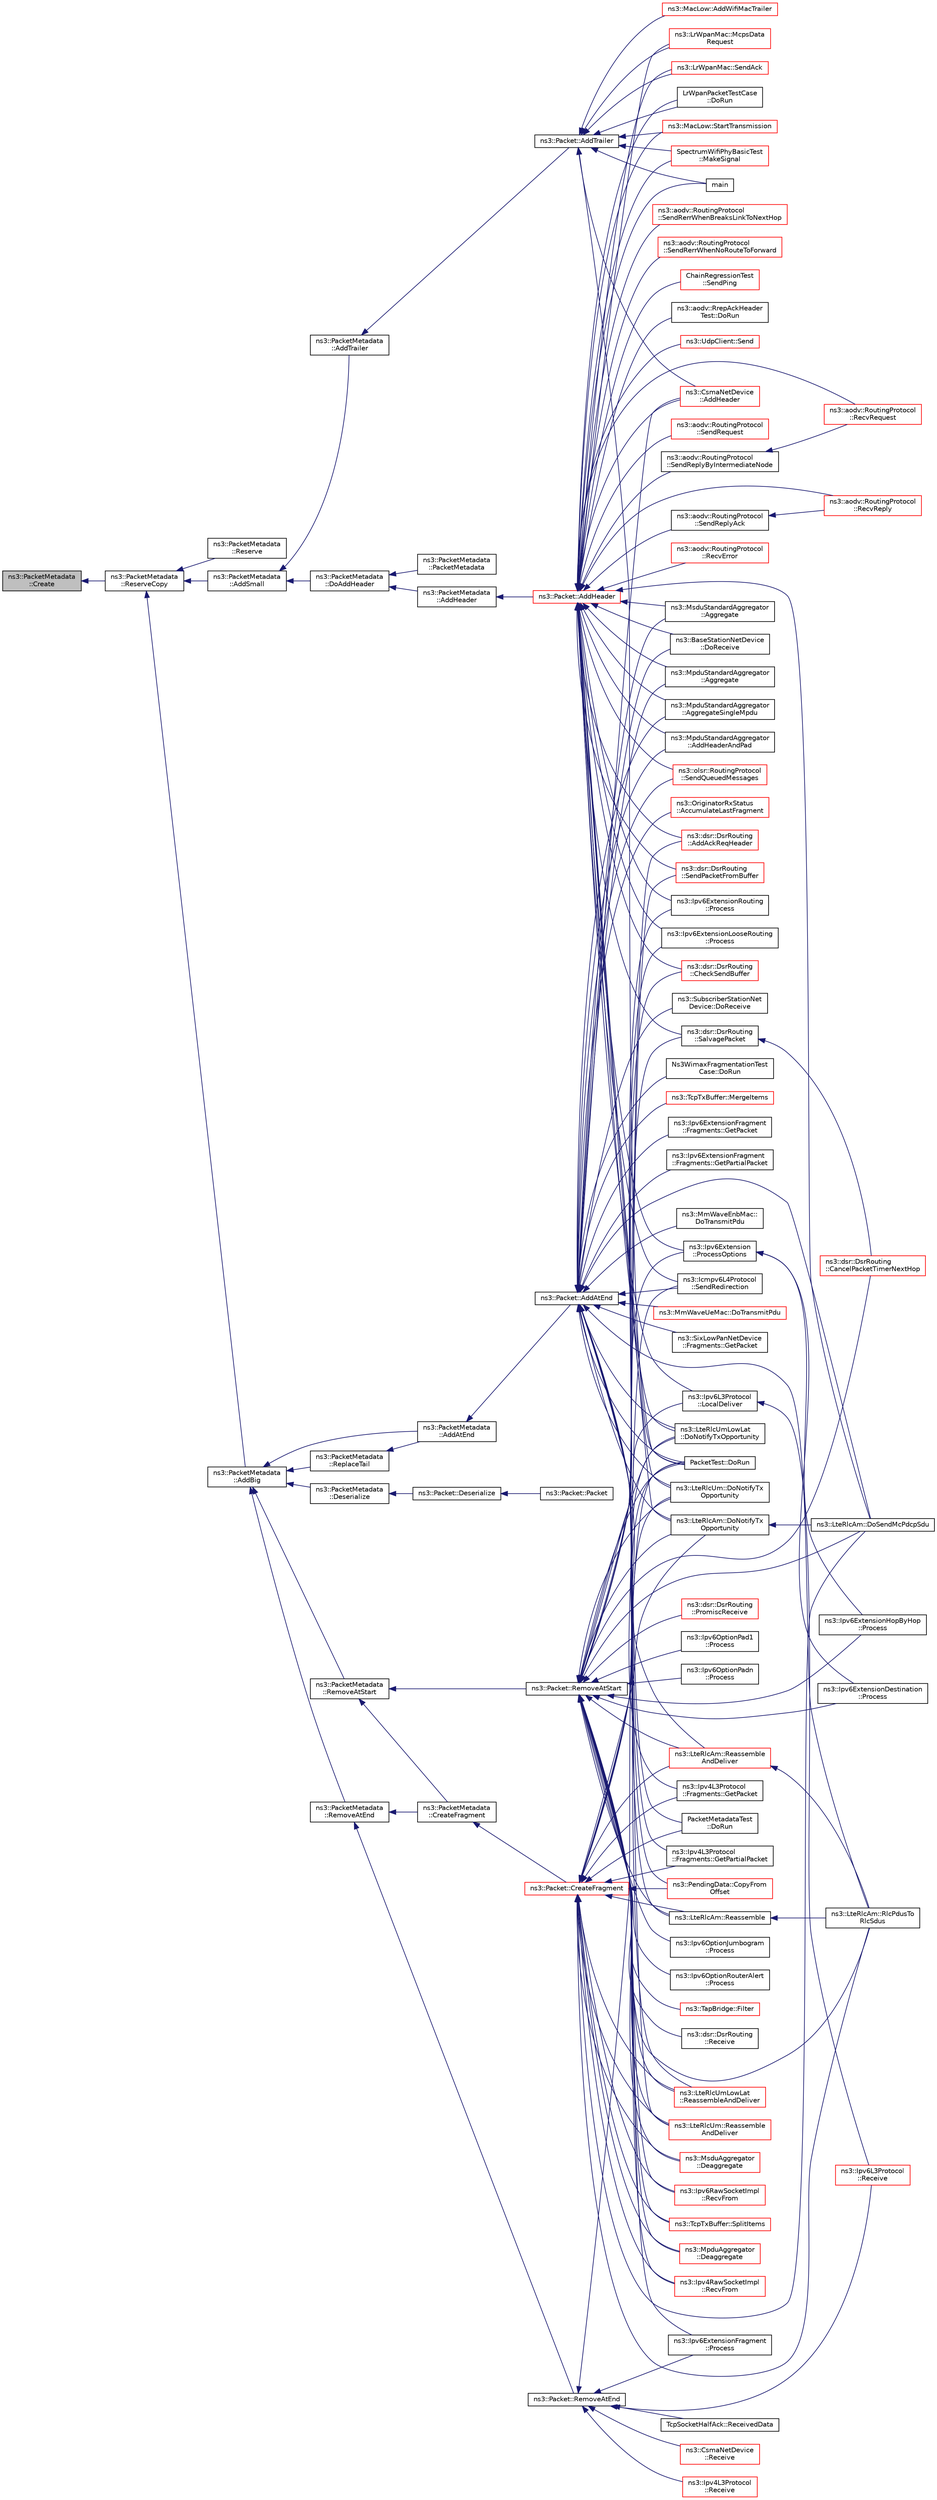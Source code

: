 digraph "ns3::PacketMetadata::Create"
{
  edge [fontname="Helvetica",fontsize="10",labelfontname="Helvetica",labelfontsize="10"];
  node [fontname="Helvetica",fontsize="10",shape=record];
  rankdir="LR";
  Node1 [label="ns3::PacketMetadata\l::Create",height=0.2,width=0.4,color="black", fillcolor="grey75", style="filled", fontcolor="black"];
  Node1 -> Node2 [dir="back",color="midnightblue",fontsize="10",style="solid"];
  Node2 [label="ns3::PacketMetadata\l::ReserveCopy",height=0.2,width=0.4,color="black", fillcolor="white", style="filled",URL="$d1/db1/classns3_1_1PacketMetadata.html#a18a4039a86f4c212742f6359849ddfd6",tooltip="Reserve space and make a metadata copy. "];
  Node2 -> Node3 [dir="back",color="midnightblue",fontsize="10",style="solid"];
  Node3 [label="ns3::PacketMetadata\l::Reserve",height=0.2,width=0.4,color="black", fillcolor="white", style="filled",URL="$d1/db1/classns3_1_1PacketMetadata.html#a6c58b1e40fee94cdae50c0bf6571bf85",tooltip="Reserve space. "];
  Node2 -> Node4 [dir="back",color="midnightblue",fontsize="10",style="solid"];
  Node4 [label="ns3::PacketMetadata\l::AddSmall",height=0.2,width=0.4,color="black", fillcolor="white", style="filled",URL="$d1/db1/classns3_1_1PacketMetadata.html#a9d74d684e6a7448a6790220c6c8e99f2",tooltip="Add a SmallItem. "];
  Node4 -> Node5 [dir="back",color="midnightblue",fontsize="10",style="solid"];
  Node5 [label="ns3::PacketMetadata\l::DoAddHeader",height=0.2,width=0.4,color="black", fillcolor="white", style="filled",URL="$d1/db1/classns3_1_1PacketMetadata.html#ae5ad09674e28733405c49b2655c51a5a",tooltip="Add an header. "];
  Node5 -> Node6 [dir="back",color="midnightblue",fontsize="10",style="solid"];
  Node6 [label="ns3::PacketMetadata\l::AddHeader",height=0.2,width=0.4,color="black", fillcolor="white", style="filled",URL="$d1/db1/classns3_1_1PacketMetadata.html#abdce736c4c5f647242f0808c0d2f9249",tooltip="Add an header. "];
  Node6 -> Node7 [dir="back",color="midnightblue",fontsize="10",style="solid"];
  Node7 [label="ns3::Packet::AddHeader",height=0.2,width=0.4,color="red", fillcolor="white", style="filled",URL="$dd/d7a/classns3_1_1Packet.html#a465108c595a0bc592095cbcab1832ed8",tooltip="Add header to this packet. "];
  Node7 -> Node8 [dir="back",color="midnightblue",fontsize="10",style="solid"];
  Node8 [label="ns3::aodv::RoutingProtocol\l::SendRequest",height=0.2,width=0.4,color="red", fillcolor="white", style="filled",URL="$db/dd0/classns3_1_1aodv_1_1RoutingProtocol.html#a483f8df4d7855b2a71e506f665ca0828",tooltip="Send RREQ. "];
  Node7 -> Node9 [dir="back",color="midnightblue",fontsize="10",style="solid"];
  Node9 [label="ns3::aodv::RoutingProtocol\l::RecvRequest",height=0.2,width=0.4,color="red", fillcolor="white", style="filled",URL="$db/dd0/classns3_1_1aodv_1_1RoutingProtocol.html#adc8555f0e1e8ba05ea80a412b412d064",tooltip="Receive RREQ. "];
  Node7 -> Node10 [dir="back",color="midnightblue",fontsize="10",style="solid"];
  Node10 [label="ns3::aodv::RoutingProtocol\l::SendReplyByIntermediateNode",height=0.2,width=0.4,color="black", fillcolor="white", style="filled",URL="$db/dd0/classns3_1_1aodv_1_1RoutingProtocol.html#a862f551b61c45fb8de62bfbfa4c0a2ab"];
  Node10 -> Node9 [dir="back",color="midnightblue",fontsize="10",style="solid"];
  Node7 -> Node11 [dir="back",color="midnightblue",fontsize="10",style="solid"];
  Node11 [label="ns3::aodv::RoutingProtocol\l::SendReplyAck",height=0.2,width=0.4,color="black", fillcolor="white", style="filled",URL="$db/dd0/classns3_1_1aodv_1_1RoutingProtocol.html#aec193d679517de0a34d2e9d592b7bc77",tooltip="Send RREP_ACK. "];
  Node11 -> Node12 [dir="back",color="midnightblue",fontsize="10",style="solid"];
  Node12 [label="ns3::aodv::RoutingProtocol\l::RecvReply",height=0.2,width=0.4,color="red", fillcolor="white", style="filled",URL="$db/dd0/classns3_1_1aodv_1_1RoutingProtocol.html#a15459eff0cb816e8d03a73c78d9cdc9d",tooltip="Receive RREP. "];
  Node7 -> Node12 [dir="back",color="midnightblue",fontsize="10",style="solid"];
  Node7 -> Node13 [dir="back",color="midnightblue",fontsize="10",style="solid"];
  Node13 [label="ns3::aodv::RoutingProtocol\l::RecvError",height=0.2,width=0.4,color="red", fillcolor="white", style="filled",URL="$db/dd0/classns3_1_1aodv_1_1RoutingProtocol.html#ae93fba9dbcde4f1eb0f2d7a189e9ae54",tooltip="Receive RERR from node with address src. "];
  Node7 -> Node14 [dir="back",color="midnightblue",fontsize="10",style="solid"];
  Node14 [label="ns3::aodv::RoutingProtocol\l::SendRerrWhenBreaksLinkToNextHop",height=0.2,width=0.4,color="red", fillcolor="white", style="filled",URL="$db/dd0/classns3_1_1aodv_1_1RoutingProtocol.html#ae2ab3a83b71210d82c458e5e680c1351",tooltip="Initiate RERR. "];
  Node7 -> Node15 [dir="back",color="midnightblue",fontsize="10",style="solid"];
  Node15 [label="ns3::aodv::RoutingProtocol\l::SendRerrWhenNoRouteToForward",height=0.2,width=0.4,color="red", fillcolor="white", style="filled",URL="$db/dd0/classns3_1_1aodv_1_1RoutingProtocol.html#aa8b4c8c3811348aa19e76218523796af"];
  Node7 -> Node16 [dir="back",color="midnightblue",fontsize="10",style="solid"];
  Node16 [label="ChainRegressionTest\l::SendPing",height=0.2,width=0.4,color="red", fillcolor="white", style="filled",URL="$da/d19/classChainRegressionTest.html#a7282b25c193b2b0f237263616b10f251",tooltip="Send one ping. "];
  Node7 -> Node17 [dir="back",color="midnightblue",fontsize="10",style="solid"];
  Node17 [label="ns3::aodv::RrepAckHeader\lTest::DoRun",height=0.2,width=0.4,color="black", fillcolor="white", style="filled",URL="$d7/d2d/structns3_1_1aodv_1_1RrepAckHeaderTest.html#a7db635f942f193c505385afbb77cf6d8",tooltip="Implementation to actually run this TestCase. "];
  Node7 -> Node18 [dir="back",color="midnightblue",fontsize="10",style="solid"];
  Node18 [label="ns3::UdpClient::Send",height=0.2,width=0.4,color="red", fillcolor="white", style="filled",URL="$de/da9/classns3_1_1UdpClient.html#a1f30c47c9851f26913dbff4560979868",tooltip="Send a packet. "];
  Node7 -> Node19 [dir="back",color="midnightblue",fontsize="10",style="solid"];
  Node19 [label="ns3::CsmaNetDevice\l::AddHeader",height=0.2,width=0.4,color="red", fillcolor="white", style="filled",URL="$d4/df2/classns3_1_1CsmaNetDevice.html#a736bf6ce5851ace677f8fc693a92855c"];
  Node7 -> Node20 [dir="back",color="midnightblue",fontsize="10",style="solid"];
  Node20 [label="ns3::dsr::DsrRouting\l::CheckSendBuffer",height=0.2,width=0.4,color="red", fillcolor="white", style="filled",URL="$df/d32/classns3_1_1dsr_1_1DsrRouting.html#a03ace9023e9fe58434dc004123c7d9e0",tooltip="Check the send buffer of packets with route when send buffer timer expire. "];
  Node7 -> Node21 [dir="back",color="midnightblue",fontsize="10",style="solid"];
  Node21 [label="ns3::dsr::DsrRouting\l::AddAckReqHeader",height=0.2,width=0.4,color="red", fillcolor="white", style="filled",URL="$df/d32/classns3_1_1dsr_1_1DsrRouting.html#a8ce910f1c56dc238ff98117c784c4541",tooltip="This function is called to add ack request header for network acknowledgement. "];
  Node7 -> Node22 [dir="back",color="midnightblue",fontsize="10",style="solid"];
  Node22 [label="ns3::dsr::DsrRouting\l::SendPacketFromBuffer",height=0.2,width=0.4,color="red", fillcolor="white", style="filled",URL="$df/d32/classns3_1_1dsr_1_1DsrRouting.html#a1a862a16f3a5527f9425763864ac3e80",tooltip="This function is responsible for sending out data packets when have route, if no route found..."];
  Node7 -> Node23 [dir="back",color="midnightblue",fontsize="10",style="solid"];
  Node23 [label="ns3::dsr::DsrRouting\l::SalvagePacket",height=0.2,width=0.4,color="black", fillcolor="white", style="filled",URL="$df/d32/classns3_1_1dsr_1_1DsrRouting.html#a83dd51056e4e48ad538ff41fda129272",tooltip="Salvage the packet which has been transmitted for 3 times. "];
  Node23 -> Node24 [dir="back",color="midnightblue",fontsize="10",style="solid"];
  Node24 [label="ns3::dsr::DsrRouting\l::CancelPacketTimerNextHop",height=0.2,width=0.4,color="red", fillcolor="white", style="filled",URL="$df/d32/classns3_1_1dsr_1_1DsrRouting.html#a215e6fcab10ee0d744a657f0af2695c6",tooltip="Cancel the packet retransmission timer for a all maintenance entries with nextHop address..."];
  Node7 -> Node25 [dir="back",color="midnightblue",fontsize="10",style="solid"];
  Node25 [label="ns3::Icmpv6L4Protocol\l::SendRedirection",height=0.2,width=0.4,color="black", fillcolor="white", style="filled",URL="$d7/d1d/classns3_1_1Icmpv6L4Protocol.html#a775f19603b15e25f287f54096a3f26cb",tooltip="Send an ICMPv6 Redirection. "];
  Node7 -> Node26 [dir="back",color="midnightblue",fontsize="10",style="solid"];
  Node26 [label="ns3::Ipv6Extension\l::ProcessOptions",height=0.2,width=0.4,color="black", fillcolor="white", style="filled",URL="$d1/de7/classns3_1_1Ipv6Extension.html#adb5bf5cc46ab4c1936c0641ad4fd7a07",tooltip="Process options Called by implementing classes to process the options. "];
  Node26 -> Node27 [dir="back",color="midnightblue",fontsize="10",style="solid"];
  Node27 [label="ns3::Ipv6ExtensionHopByHop\l::Process",height=0.2,width=0.4,color="black", fillcolor="white", style="filled",URL="$d2/db6/classns3_1_1Ipv6ExtensionHopByHop.html#a234507e921675c3e30d8e5ddf7108c77",tooltip="Process method Called from Ipv6L3Protocol::Receive. "];
  Node26 -> Node28 [dir="back",color="midnightblue",fontsize="10",style="solid"];
  Node28 [label="ns3::Ipv6ExtensionDestination\l::Process",height=0.2,width=0.4,color="black", fillcolor="white", style="filled",URL="$de/d0d/classns3_1_1Ipv6ExtensionDestination.html#a27dac28c59322d3f5b2c9830f669db61",tooltip="Process method Called from Ipv6L3Protocol::Receive. "];
  Node7 -> Node29 [dir="back",color="midnightblue",fontsize="10",style="solid"];
  Node29 [label="ns3::Ipv6ExtensionRouting\l::Process",height=0.2,width=0.4,color="black", fillcolor="white", style="filled",URL="$d9/dca/classns3_1_1Ipv6ExtensionRouting.html#afa441177f8a75d9683e826e5417b1a98",tooltip="Process method Called from Ipv6L3Protocol::Receive. "];
  Node7 -> Node30 [dir="back",color="midnightblue",fontsize="10",style="solid"];
  Node30 [label="ns3::Ipv6ExtensionLooseRouting\l::Process",height=0.2,width=0.4,color="black", fillcolor="white", style="filled",URL="$df/d36/classns3_1_1Ipv6ExtensionLooseRouting.html#ab73c109952d780d1eb52c2f7c144e546",tooltip="Process method Called from Ipv6L3Protocol::Receive. "];
  Node7 -> Node31 [dir="back",color="midnightblue",fontsize="10",style="solid"];
  Node31 [label="ns3::Ipv6L3Protocol\l::LocalDeliver",height=0.2,width=0.4,color="black", fillcolor="white", style="filled",URL="$d7/d74/classns3_1_1Ipv6L3Protocol.html#a8e2c7a80851d870812295c19dc908a38",tooltip="Deliver a packet. "];
  Node31 -> Node32 [dir="back",color="midnightblue",fontsize="10",style="solid"];
  Node32 [label="ns3::Ipv6L3Protocol\l::Receive",height=0.2,width=0.4,color="red", fillcolor="white", style="filled",URL="$d7/d74/classns3_1_1Ipv6L3Protocol.html#a8a95d576e8aee9a571db93bf686d850a",tooltip="Receive method when a packet arrive in the stack. This method removes IPv6 header and forward up to L..."];
  Node7 -> Node33 [dir="back",color="midnightblue",fontsize="10",style="solid"];
  Node33 [label="main",height=0.2,width=0.4,color="black", fillcolor="white", style="filled",URL="$d4/d3b/lr-wpan-packet-print_8cc.html#a0ddf1224851353fc92bfbff6f499fa97"];
  Node7 -> Node34 [dir="back",color="midnightblue",fontsize="10",style="solid"];
  Node34 [label="ns3::LrWpanMac::McpsData\lRequest",height=0.2,width=0.4,color="red", fillcolor="white", style="filled",URL="$db/d57/classns3_1_1LrWpanMac.html#acb3f2c60655d459aeb85b20536d1f7ce"];
  Node7 -> Node35 [dir="back",color="midnightblue",fontsize="10",style="solid"];
  Node35 [label="ns3::LrWpanMac::SendAck",height=0.2,width=0.4,color="red", fillcolor="white", style="filled",URL="$db/d57/classns3_1_1LrWpanMac.html#afdf2ca2fc6e15fbb1767720607a101f8"];
  Node7 -> Node36 [dir="back",color="midnightblue",fontsize="10",style="solid"];
  Node36 [label="LrWpanPacketTestCase\l::DoRun",height=0.2,width=0.4,color="black", fillcolor="white", style="filled",URL="$dc/d38/classLrWpanPacketTestCase.html#ae85f64d48a71983a4a43f49e5571546a",tooltip="Implementation to actually run this TestCase. "];
  Node7 -> Node37 [dir="back",color="midnightblue",fontsize="10",style="solid"];
  Node37 [label="ns3::LteRlcAm::DoNotifyTx\lOpportunity",height=0.2,width=0.4,color="black", fillcolor="white", style="filled",URL="$d0/d4c/classns3_1_1LteRlcAm.html#a3ab44d9541efaa52821f93075eb769f1"];
  Node37 -> Node38 [dir="back",color="midnightblue",fontsize="10",style="solid"];
  Node38 [label="ns3::LteRlcAm::DoSendMcPdcpSdu",height=0.2,width=0.4,color="black", fillcolor="white", style="filled",URL="$d0/d4c/classns3_1_1LteRlcAm.html#a82f906888a397ccda58483840418c7e8"];
  Node7 -> Node38 [dir="back",color="midnightblue",fontsize="10",style="solid"];
  Node7 -> Node39 [dir="back",color="midnightblue",fontsize="10",style="solid"];
  Node39 [label="ns3::LteRlcUmLowLat\l::DoNotifyTxOpportunity",height=0.2,width=0.4,color="black", fillcolor="white", style="filled",URL="$dd/df9/classns3_1_1LteRlcUmLowLat.html#a7a317025c0a1ff42852387b6665fee30"];
  Node7 -> Node40 [dir="back",color="midnightblue",fontsize="10",style="solid"];
  Node40 [label="ns3::LteRlcUm::DoNotifyTx\lOpportunity",height=0.2,width=0.4,color="black", fillcolor="white", style="filled",URL="$db/d49/classns3_1_1LteRlcUm.html#a54a1abae2b97a8a060bc42b6abbf3af4"];
  Node7 -> Node41 [dir="back",color="midnightblue",fontsize="10",style="solid"];
  Node41 [label="PacketTest::DoRun",height=0.2,width=0.4,color="black", fillcolor="white", style="filled",URL="$db/d9f/classPacketTest.html#a2f4d69aa1b21616ea14efd54fee55da2",tooltip="Implementation to actually run this TestCase. "];
  Node7 -> Node42 [dir="back",color="midnightblue",fontsize="10",style="solid"];
  Node42 [label="ns3::olsr::RoutingProtocol\l::SendQueuedMessages",height=0.2,width=0.4,color="red", fillcolor="white", style="filled",URL="$d6/dbb/classns3_1_1olsr_1_1RoutingProtocol.html#a0ee7494c6ac857210f7f12d40d39e349",tooltip="Creates as many OLSR packets as needed in order to send all buffered OLSR messages. "];
  Node7 -> Node43 [dir="back",color="midnightblue",fontsize="10",style="solid"];
  Node43 [label="ns3::MacLow::StartTransmission",height=0.2,width=0.4,color="red", fillcolor="white", style="filled",URL="$d3/da6/classns3_1_1MacLow.html#a3d13643c758e213041f8389c1041074b"];
  Node7 -> Node44 [dir="back",color="midnightblue",fontsize="10",style="solid"];
  Node44 [label="ns3::MpduStandardAggregator\l::Aggregate",height=0.2,width=0.4,color="black", fillcolor="white", style="filled",URL="$d4/d25/classns3_1_1MpduStandardAggregator.html#ae8df5366479ace23f603e772a32721dc"];
  Node7 -> Node45 [dir="back",color="midnightblue",fontsize="10",style="solid"];
  Node45 [label="ns3::MpduStandardAggregator\l::AggregateSingleMpdu",height=0.2,width=0.4,color="black", fillcolor="white", style="filled",URL="$d4/d25/classns3_1_1MpduStandardAggregator.html#a8ae46f2c643b8b39b31c28875db10372"];
  Node7 -> Node46 [dir="back",color="midnightblue",fontsize="10",style="solid"];
  Node46 [label="ns3::MpduStandardAggregator\l::AddHeaderAndPad",height=0.2,width=0.4,color="black", fillcolor="white", style="filled",URL="$d4/d25/classns3_1_1MpduStandardAggregator.html#a20f9b233d444b85d4ed22b622dbc3bcd"];
  Node7 -> Node47 [dir="back",color="midnightblue",fontsize="10",style="solid"];
  Node47 [label="ns3::MsduStandardAggregator\l::Aggregate",height=0.2,width=0.4,color="black", fillcolor="white", style="filled",URL="$d3/dc1/classns3_1_1MsduStandardAggregator.html#aab2f9fee332931c68aa8d13869a62275"];
  Node7 -> Node48 [dir="back",color="midnightblue",fontsize="10",style="solid"];
  Node48 [label="SpectrumWifiPhyBasicTest\l::MakeSignal",height=0.2,width=0.4,color="red", fillcolor="white", style="filled",URL="$df/d29/classSpectrumWifiPhyBasicTest.html#a131420d781cf323bd84a848053a2fa6e"];
  Node7 -> Node49 [dir="back",color="midnightblue",fontsize="10",style="solid"];
  Node49 [label="ns3::BaseStationNetDevice\l::DoReceive",height=0.2,width=0.4,color="black", fillcolor="white", style="filled",URL="$dd/d73/classns3_1_1BaseStationNetDevice.html#a0a6bf3deb17ab1adde07a1ed62875067",tooltip="Receive packet. "];
  Node5 -> Node50 [dir="back",color="midnightblue",fontsize="10",style="solid"];
  Node50 [label="ns3::PacketMetadata\l::PacketMetadata",height=0.2,width=0.4,color="black", fillcolor="white", style="filled",URL="$d1/db1/classns3_1_1PacketMetadata.html#a3c1a7bc063be52d90c9bdf7dbbcfeff7",tooltip="Constructor. "];
  Node4 -> Node51 [dir="back",color="midnightblue",fontsize="10",style="solid"];
  Node51 [label="ns3::PacketMetadata\l::AddTrailer",height=0.2,width=0.4,color="black", fillcolor="white", style="filled",URL="$d1/db1/classns3_1_1PacketMetadata.html#afd698b5f0ce0e9f498fff8a6915837c5"];
  Node51 -> Node52 [dir="back",color="midnightblue",fontsize="10",style="solid"];
  Node52 [label="ns3::Packet::AddTrailer",height=0.2,width=0.4,color="black", fillcolor="white", style="filled",URL="$dd/d7a/classns3_1_1Packet.html#ae26b490c30ae5bc98be5181ec6e06db8",tooltip="Add trailer to this packet. "];
  Node52 -> Node19 [dir="back",color="midnightblue",fontsize="10",style="solid"];
  Node52 -> Node33 [dir="back",color="midnightblue",fontsize="10",style="solid"];
  Node52 -> Node34 [dir="back",color="midnightblue",fontsize="10",style="solid"];
  Node52 -> Node35 [dir="back",color="midnightblue",fontsize="10",style="solid"];
  Node52 -> Node36 [dir="back",color="midnightblue",fontsize="10",style="solid"];
  Node52 -> Node41 [dir="back",color="midnightblue",fontsize="10",style="solid"];
  Node52 -> Node43 [dir="back",color="midnightblue",fontsize="10",style="solid"];
  Node52 -> Node53 [dir="back",color="midnightblue",fontsize="10",style="solid"];
  Node53 [label="ns3::MacLow::AddWifiMacTrailer",height=0.2,width=0.4,color="red", fillcolor="white", style="filled",URL="$d3/da6/classns3_1_1MacLow.html#acaafc67755f16f347e9161310d71e3ef"];
  Node52 -> Node48 [dir="back",color="midnightblue",fontsize="10",style="solid"];
  Node2 -> Node54 [dir="back",color="midnightblue",fontsize="10",style="solid"];
  Node54 [label="ns3::PacketMetadata\l::AddBig",height=0.2,width=0.4,color="black", fillcolor="white", style="filled",URL="$d1/db1/classns3_1_1PacketMetadata.html#ae89a0bf5e3dcd624bd37bc8ca67544da",tooltip="Add a \"Big\" Item (a SmallItem plus an ExtraItem) "];
  Node54 -> Node55 [dir="back",color="midnightblue",fontsize="10",style="solid"];
  Node55 [label="ns3::PacketMetadata\l::ReplaceTail",height=0.2,width=0.4,color="black", fillcolor="white", style="filled",URL="$d1/db1/classns3_1_1PacketMetadata.html#a0ad8fd1e4af8eaafca676b4cc3d9749b",tooltip="Replace the tail. "];
  Node55 -> Node56 [dir="back",color="midnightblue",fontsize="10",style="solid"];
  Node56 [label="ns3::PacketMetadata\l::AddAtEnd",height=0.2,width=0.4,color="black", fillcolor="white", style="filled",URL="$d1/db1/classns3_1_1PacketMetadata.html#af7ceb1a4a7ded625c85dbd477b5fc8b6",tooltip="Add a metadata at the metadata start. "];
  Node56 -> Node57 [dir="back",color="midnightblue",fontsize="10",style="solid"];
  Node57 [label="ns3::Packet::AddAtEnd",height=0.2,width=0.4,color="black", fillcolor="white", style="filled",URL="$dd/d7a/classns3_1_1Packet.html#a14ec3d4250b425468764de58f5837b6b",tooltip="Concatenate the input packet at the end of the current packet. "];
  Node57 -> Node19 [dir="back",color="midnightblue",fontsize="10",style="solid"];
  Node57 -> Node25 [dir="back",color="midnightblue",fontsize="10",style="solid"];
  Node57 -> Node58 [dir="back",color="midnightblue",fontsize="10",style="solid"];
  Node58 [label="ns3::Ipv4L3Protocol\l::Fragments::GetPacket",height=0.2,width=0.4,color="black", fillcolor="white", style="filled",URL="$de/db3/classns3_1_1Ipv4L3Protocol_1_1Fragments.html#ab4a808c6dc768ccee3b49c829085f92a",tooltip="Get the entire packet. "];
  Node57 -> Node59 [dir="back",color="midnightblue",fontsize="10",style="solid"];
  Node59 [label="ns3::Ipv4L3Protocol\l::Fragments::GetPartialPacket",height=0.2,width=0.4,color="black", fillcolor="white", style="filled",URL="$de/db3/classns3_1_1Ipv4L3Protocol_1_1Fragments.html#a7fd8b69e913c1326a37a13a4ea8deebc",tooltip="Get the complete part of the packet. "];
  Node57 -> Node60 [dir="back",color="midnightblue",fontsize="10",style="solid"];
  Node60 [label="ns3::Ipv6ExtensionFragment\l::Fragments::GetPacket",height=0.2,width=0.4,color="black", fillcolor="white", style="filled",URL="$d6/d8c/classns3_1_1Ipv6ExtensionFragment_1_1Fragments.html#a2c3a522898b3635c59ed50e91826ae91",tooltip="Get the entire packet. "];
  Node57 -> Node61 [dir="back",color="midnightblue",fontsize="10",style="solid"];
  Node61 [label="ns3::Ipv6ExtensionFragment\l::Fragments::GetPartialPacket",height=0.2,width=0.4,color="black", fillcolor="white", style="filled",URL="$d6/d8c/classns3_1_1Ipv6ExtensionFragment_1_1Fragments.html#aa3e7ed0d1458526ff565403b1b8e4285",tooltip="Get the packet parts so far received. "];
  Node57 -> Node62 [dir="back",color="midnightblue",fontsize="10",style="solid"];
  Node62 [label="ns3::PendingData::CopyFrom\lOffset",height=0.2,width=0.4,color="red", fillcolor="white", style="filled",URL="$dd/d9e/classns3_1_1PendingData.html#ab04639a5fcb15f47daa91c071f5cdfd2",tooltip="Copy data starting from a give offset. "];
  Node57 -> Node63 [dir="back",color="midnightblue",fontsize="10",style="solid"];
  Node63 [label="ns3::TcpTxBuffer::MergeItems",height=0.2,width=0.4,color="red", fillcolor="white", style="filled",URL="$d9/d1d/classns3_1_1TcpTxBuffer.html#aee57c32104926f7d4bfdeb12f05a6db1",tooltip="Merge two TcpTxItem. "];
  Node57 -> Node37 [dir="back",color="midnightblue",fontsize="10",style="solid"];
  Node57 -> Node64 [dir="back",color="midnightblue",fontsize="10",style="solid"];
  Node64 [label="ns3::LteRlcAm::Reassemble\lAndDeliver",height=0.2,width=0.4,color="red", fillcolor="white", style="filled",URL="$d0/d4c/classns3_1_1LteRlcAm.html#ada1201339d0a54e50adc27b09d3c5c1e"];
  Node64 -> Node65 [dir="back",color="midnightblue",fontsize="10",style="solid"];
  Node65 [label="ns3::LteRlcAm::RlcPdusTo\lRlcSdus",height=0.2,width=0.4,color="black", fillcolor="white", style="filled",URL="$d0/d4c/classns3_1_1LteRlcAm.html#a5ea384363b8fa99b66f9eaad80edc2cc"];
  Node57 -> Node38 [dir="back",color="midnightblue",fontsize="10",style="solid"];
  Node57 -> Node66 [dir="back",color="midnightblue",fontsize="10",style="solid"];
  Node66 [label="ns3::LteRlcAm::Reassemble",height=0.2,width=0.4,color="black", fillcolor="white", style="filled",URL="$d0/d4c/classns3_1_1LteRlcAm.html#a5ea384eb8654434de22432e79ee60364"];
  Node66 -> Node65 [dir="back",color="midnightblue",fontsize="10",style="solid"];
  Node57 -> Node65 [dir="back",color="midnightblue",fontsize="10",style="solid"];
  Node57 -> Node39 [dir="back",color="midnightblue",fontsize="10",style="solid"];
  Node57 -> Node67 [dir="back",color="midnightblue",fontsize="10",style="solid"];
  Node67 [label="ns3::LteRlcUmLowLat\l::ReassembleAndDeliver",height=0.2,width=0.4,color="red", fillcolor="white", style="filled",URL="$dd/df9/classns3_1_1LteRlcUmLowLat.html#a73c311a5f9cb06e61282da24f875bb29"];
  Node57 -> Node40 [dir="back",color="midnightblue",fontsize="10",style="solid"];
  Node57 -> Node68 [dir="back",color="midnightblue",fontsize="10",style="solid"];
  Node68 [label="ns3::LteRlcUm::Reassemble\lAndDeliver",height=0.2,width=0.4,color="red", fillcolor="white", style="filled",URL="$db/d49/classns3_1_1LteRlcUm.html#a103ba1e3d14eb2604a44d1bef7fe7cb7"];
  Node57 -> Node69 [dir="back",color="midnightblue",fontsize="10",style="solid"];
  Node69 [label="ns3::MmWaveEnbMac::\lDoTransmitPdu",height=0.2,width=0.4,color="black", fillcolor="white", style="filled",URL="$d5/dcd/classns3_1_1MmWaveEnbMac.html#a71a93e997a6016541b33e26998562226"];
  Node57 -> Node70 [dir="back",color="midnightblue",fontsize="10",style="solid"];
  Node70 [label="ns3::MmWaveUeMac::DoTransmitPdu",height=0.2,width=0.4,color="red", fillcolor="white", style="filled",URL="$d7/d84/classns3_1_1MmWaveUeMac.html#a5f228598aabf0c6cd61b6fad018512fe"];
  Node57 -> Node71 [dir="back",color="midnightblue",fontsize="10",style="solid"];
  Node71 [label="PacketMetadataTest\l::DoRun",height=0.2,width=0.4,color="black", fillcolor="white", style="filled",URL="$da/d30/classPacketMetadataTest.html#a5157cf5ecf0e631ad2a70c61375ebfc3",tooltip="Implementation to actually run this TestCase. "];
  Node57 -> Node41 [dir="back",color="midnightblue",fontsize="10",style="solid"];
  Node57 -> Node42 [dir="back",color="midnightblue",fontsize="10",style="solid"];
  Node57 -> Node72 [dir="back",color="midnightblue",fontsize="10",style="solid"];
  Node72 [label="ns3::SixLowPanNetDevice\l::Fragments::GetPacket",height=0.2,width=0.4,color="black", fillcolor="white", style="filled",URL="$d1/d49/classns3_1_1SixLowPanNetDevice_1_1Fragments.html#a9df693069547cc25cde64f97f5ad2a62",tooltip="Get the entire packet. "];
  Node57 -> Node73 [dir="back",color="midnightblue",fontsize="10",style="solid"];
  Node73 [label="ns3::OriginatorRxStatus\l::AccumulateLastFragment",height=0.2,width=0.4,color="red", fillcolor="white", style="filled",URL="$d6/d7e/classns3_1_1OriginatorRxStatus.html#a59c38c4a21335b5e82da00fdb0561af0"];
  Node57 -> Node44 [dir="back",color="midnightblue",fontsize="10",style="solid"];
  Node57 -> Node45 [dir="back",color="midnightblue",fontsize="10",style="solid"];
  Node57 -> Node46 [dir="back",color="midnightblue",fontsize="10",style="solid"];
  Node57 -> Node47 [dir="back",color="midnightblue",fontsize="10",style="solid"];
  Node57 -> Node49 [dir="back",color="midnightblue",fontsize="10",style="solid"];
  Node57 -> Node74 [dir="back",color="midnightblue",fontsize="10",style="solid"];
  Node74 [label="ns3::SubscriberStationNet\lDevice::DoReceive",height=0.2,width=0.4,color="black", fillcolor="white", style="filled",URL="$d4/de5/classns3_1_1SubscriberStationNetDevice.html#a2cdd421837891adea005eb7cde668a1f"];
  Node57 -> Node75 [dir="back",color="midnightblue",fontsize="10",style="solid"];
  Node75 [label="Ns3WimaxFragmentationTest\lCase::DoRun",height=0.2,width=0.4,color="black", fillcolor="white", style="filled",URL="$d9/d2f/classNs3WimaxFragmentationTestCase.html#ac4725340138d07d67dbb72aaa5ccd84b",tooltip="Implementation to actually run this TestCase. "];
  Node54 -> Node56 [dir="back",color="midnightblue",fontsize="10",style="solid"];
  Node54 -> Node76 [dir="back",color="midnightblue",fontsize="10",style="solid"];
  Node76 [label="ns3::PacketMetadata\l::RemoveAtStart",height=0.2,width=0.4,color="black", fillcolor="white", style="filled",URL="$d1/db1/classns3_1_1PacketMetadata.html#a9a0300e7ae709f269d59b6733e590d56",tooltip="Remove a chunk of metadata at the metadata start. "];
  Node76 -> Node77 [dir="back",color="midnightblue",fontsize="10",style="solid"];
  Node77 [label="ns3::PacketMetadata\l::CreateFragment",height=0.2,width=0.4,color="black", fillcolor="white", style="filled",URL="$d1/db1/classns3_1_1PacketMetadata.html#a0c4fe43ab63b49432451c37263826d67",tooltip="Creates a fragment. "];
  Node77 -> Node78 [dir="back",color="midnightblue",fontsize="10",style="solid"];
  Node78 [label="ns3::Packet::CreateFragment",height=0.2,width=0.4,color="red", fillcolor="white", style="filled",URL="$dd/d7a/classns3_1_1Packet.html#a16f6113606b355b2b346e2245fa2a3d0",tooltip="Create a new packet which contains a fragment of the original packet. "];
  Node78 -> Node25 [dir="back",color="midnightblue",fontsize="10",style="solid"];
  Node78 -> Node58 [dir="back",color="midnightblue",fontsize="10",style="solid"];
  Node78 -> Node59 [dir="back",color="midnightblue",fontsize="10",style="solid"];
  Node78 -> Node79 [dir="back",color="midnightblue",fontsize="10",style="solid"];
  Node79 [label="ns3::Ipv4RawSocketImpl\l::RecvFrom",height=0.2,width=0.4,color="red", fillcolor="white", style="filled",URL="$de/d84/classns3_1_1Ipv4RawSocketImpl.html#a4a004b1ebdcb92d83ee083cdd5543a56",tooltip="Read a single packet from the socket and retrieve the sender address. "];
  Node78 -> Node80 [dir="back",color="midnightblue",fontsize="10",style="solid"];
  Node80 [label="ns3::Ipv6RawSocketImpl\l::RecvFrom",height=0.2,width=0.4,color="red", fillcolor="white", style="filled",URL="$d8/d7f/classns3_1_1Ipv6RawSocketImpl.html#a582900364192f1181e1c904b1a5af6a8",tooltip="Read a single packet from the socket and retrieve the sender address. "];
  Node78 -> Node62 [dir="back",color="midnightblue",fontsize="10",style="solid"];
  Node78 -> Node81 [dir="back",color="midnightblue",fontsize="10",style="solid"];
  Node81 [label="ns3::TcpTxBuffer::SplitItems",height=0.2,width=0.4,color="red", fillcolor="white", style="filled",URL="$d9/d1d/classns3_1_1TcpTxBuffer.html#a34d85565e5a51b10a33444ed47415f2f",tooltip="Split one TcpTxItem. "];
  Node78 -> Node37 [dir="back",color="midnightblue",fontsize="10",style="solid"];
  Node78 -> Node64 [dir="back",color="midnightblue",fontsize="10",style="solid"];
  Node78 -> Node38 [dir="back",color="midnightblue",fontsize="10",style="solid"];
  Node78 -> Node66 [dir="back",color="midnightblue",fontsize="10",style="solid"];
  Node78 -> Node65 [dir="back",color="midnightblue",fontsize="10",style="solid"];
  Node78 -> Node39 [dir="back",color="midnightblue",fontsize="10",style="solid"];
  Node78 -> Node67 [dir="back",color="midnightblue",fontsize="10",style="solid"];
  Node78 -> Node40 [dir="back",color="midnightblue",fontsize="10",style="solid"];
  Node78 -> Node68 [dir="back",color="midnightblue",fontsize="10",style="solid"];
  Node78 -> Node71 [dir="back",color="midnightblue",fontsize="10",style="solid"];
  Node78 -> Node41 [dir="back",color="midnightblue",fontsize="10",style="solid"];
  Node78 -> Node82 [dir="back",color="midnightblue",fontsize="10",style="solid"];
  Node82 [label="ns3::MpduAggregator\l::Deaggregate",height=0.2,width=0.4,color="red", fillcolor="white", style="filled",URL="$d0/dd9/classns3_1_1MpduAggregator.html#a4c5daf1c185ea5e4b82ea028327ba202"];
  Node78 -> Node83 [dir="back",color="midnightblue",fontsize="10",style="solid"];
  Node83 [label="ns3::MsduAggregator\l::Deaggregate",height=0.2,width=0.4,color="red", fillcolor="white", style="filled",URL="$da/dc7/classns3_1_1MsduAggregator.html#a5fbab40dc4a2b4b8ff94508ca7c988fc"];
  Node76 -> Node84 [dir="back",color="midnightblue",fontsize="10",style="solid"];
  Node84 [label="ns3::Packet::RemoveAtStart",height=0.2,width=0.4,color="black", fillcolor="white", style="filled",URL="$dd/d7a/classns3_1_1Packet.html#a78aa207e7921dd2f9f7e0d0b7a1c730a",tooltip="Remove size bytes from the start of the current packet. "];
  Node84 -> Node20 [dir="back",color="midnightblue",fontsize="10",style="solid"];
  Node84 -> Node85 [dir="back",color="midnightblue",fontsize="10",style="solid"];
  Node85 [label="ns3::dsr::DsrRouting\l::PromiscReceive",height=0.2,width=0.4,color="red", fillcolor="white", style="filled",URL="$df/d32/classns3_1_1dsr_1_1DsrRouting.html#a95d4ab6177fb07d4791a2ed82cd4a2bb",tooltip="Promiscuous receive data packets destined to some other node. "];
  Node84 -> Node21 [dir="back",color="midnightblue",fontsize="10",style="solid"];
  Node84 -> Node22 [dir="back",color="midnightblue",fontsize="10",style="solid"];
  Node84 -> Node24 [dir="back",color="midnightblue",fontsize="10",style="solid"];
  Node84 -> Node23 [dir="back",color="midnightblue",fontsize="10",style="solid"];
  Node84 -> Node86 [dir="back",color="midnightblue",fontsize="10",style="solid"];
  Node86 [label="ns3::dsr::DsrRouting\l::Receive",height=0.2,width=0.4,color="black", fillcolor="white", style="filled",URL="$df/d32/classns3_1_1dsr_1_1DsrRouting.html#a4908cdae502d8bdca8a244d4420311e6"];
  Node84 -> Node79 [dir="back",color="midnightblue",fontsize="10",style="solid"];
  Node84 -> Node26 [dir="back",color="midnightblue",fontsize="10",style="solid"];
  Node84 -> Node27 [dir="back",color="midnightblue",fontsize="10",style="solid"];
  Node84 -> Node28 [dir="back",color="midnightblue",fontsize="10",style="solid"];
  Node84 -> Node87 [dir="back",color="midnightblue",fontsize="10",style="solid"];
  Node87 [label="ns3::Ipv6ExtensionFragment\l::Process",height=0.2,width=0.4,color="black", fillcolor="white", style="filled",URL="$de/dd5/classns3_1_1Ipv6ExtensionFragment.html#a8563953a172a744473bf7f80cf1ef536",tooltip="Process method Called from Ipv6L3Protocol::Receive. "];
  Node84 -> Node29 [dir="back",color="midnightblue",fontsize="10",style="solid"];
  Node84 -> Node30 [dir="back",color="midnightblue",fontsize="10",style="solid"];
  Node84 -> Node31 [dir="back",color="midnightblue",fontsize="10",style="solid"];
  Node84 -> Node88 [dir="back",color="midnightblue",fontsize="10",style="solid"];
  Node88 [label="ns3::Ipv6OptionPad1\l::Process",height=0.2,width=0.4,color="black", fillcolor="white", style="filled",URL="$d0/ddf/classns3_1_1Ipv6OptionPad1.html#a412cbc421f3abf2c163df2b8b8edbfde",tooltip="Process method. "];
  Node84 -> Node89 [dir="back",color="midnightblue",fontsize="10",style="solid"];
  Node89 [label="ns3::Ipv6OptionPadn\l::Process",height=0.2,width=0.4,color="black", fillcolor="white", style="filled",URL="$d6/df2/classns3_1_1Ipv6OptionPadn.html#a38129b77d85811f13ed85e5ceed1e096",tooltip="Process method. "];
  Node84 -> Node90 [dir="back",color="midnightblue",fontsize="10",style="solid"];
  Node90 [label="ns3::Ipv6OptionJumbogram\l::Process",height=0.2,width=0.4,color="black", fillcolor="white", style="filled",URL="$db/d2d/classns3_1_1Ipv6OptionJumbogram.html#a84c5f9b9510c32aea09e418b2dad9721",tooltip="Process method Called from Ipv6L3Protocol::Receive. "];
  Node84 -> Node91 [dir="back",color="midnightblue",fontsize="10",style="solid"];
  Node91 [label="ns3::Ipv6OptionRouterAlert\l::Process",height=0.2,width=0.4,color="black", fillcolor="white", style="filled",URL="$d1/d00/classns3_1_1Ipv6OptionRouterAlert.html#a630eeabe5af3c83790a43f3960f6eb22",tooltip="Process method. "];
  Node84 -> Node80 [dir="back",color="midnightblue",fontsize="10",style="solid"];
  Node84 -> Node81 [dir="back",color="midnightblue",fontsize="10",style="solid"];
  Node84 -> Node37 [dir="back",color="midnightblue",fontsize="10",style="solid"];
  Node84 -> Node64 [dir="back",color="midnightblue",fontsize="10",style="solid"];
  Node84 -> Node38 [dir="back",color="midnightblue",fontsize="10",style="solid"];
  Node84 -> Node66 [dir="back",color="midnightblue",fontsize="10",style="solid"];
  Node84 -> Node65 [dir="back",color="midnightblue",fontsize="10",style="solid"];
  Node84 -> Node39 [dir="back",color="midnightblue",fontsize="10",style="solid"];
  Node84 -> Node67 [dir="back",color="midnightblue",fontsize="10",style="solid"];
  Node84 -> Node40 [dir="back",color="midnightblue",fontsize="10",style="solid"];
  Node84 -> Node68 [dir="back",color="midnightblue",fontsize="10",style="solid"];
  Node84 -> Node41 [dir="back",color="midnightblue",fontsize="10",style="solid"];
  Node84 -> Node92 [dir="back",color="midnightblue",fontsize="10",style="solid"];
  Node92 [label="ns3::TapBridge::Filter",height=0.2,width=0.4,color="red", fillcolor="white", style="filled",URL="$d3/d97/classns3_1_1TapBridge.html#aa141455ff96593217dcffd47d7bc48d0"];
  Node84 -> Node82 [dir="back",color="midnightblue",fontsize="10",style="solid"];
  Node84 -> Node83 [dir="back",color="midnightblue",fontsize="10",style="solid"];
  Node54 -> Node93 [dir="back",color="midnightblue",fontsize="10",style="solid"];
  Node93 [label="ns3::PacketMetadata\l::RemoveAtEnd",height=0.2,width=0.4,color="black", fillcolor="white", style="filled",URL="$d1/db1/classns3_1_1PacketMetadata.html#a7c76154f5302bd55a68406f0103d50c6",tooltip="Remove a chunk of metadata at the metadata end. "];
  Node93 -> Node77 [dir="back",color="midnightblue",fontsize="10",style="solid"];
  Node93 -> Node94 [dir="back",color="midnightblue",fontsize="10",style="solid"];
  Node94 [label="ns3::Packet::RemoveAtEnd",height=0.2,width=0.4,color="black", fillcolor="white", style="filled",URL="$dd/d7a/classns3_1_1Packet.html#a607de6c1abda2a960e99a3b59fd35d14",tooltip="Remove size bytes from the end of the current packet. "];
  Node94 -> Node95 [dir="back",color="midnightblue",fontsize="10",style="solid"];
  Node95 [label="ns3::CsmaNetDevice\l::Receive",height=0.2,width=0.4,color="red", fillcolor="white", style="filled",URL="$d4/df2/classns3_1_1CsmaNetDevice.html#a640e48cd26f676994e0d76b5f34a5367"];
  Node94 -> Node96 [dir="back",color="midnightblue",fontsize="10",style="solid"];
  Node96 [label="ns3::Ipv4L3Protocol\l::Receive",height=0.2,width=0.4,color="red", fillcolor="white", style="filled",URL="$d2/dc9/classns3_1_1Ipv4L3Protocol.html#a2f27fb0a3f698ffb34a654323b063c94"];
  Node94 -> Node87 [dir="back",color="midnightblue",fontsize="10",style="solid"];
  Node94 -> Node32 [dir="back",color="midnightblue",fontsize="10",style="solid"];
  Node94 -> Node97 [dir="back",color="midnightblue",fontsize="10",style="solid"];
  Node97 [label="TcpSocketHalfAck::ReceivedData",height=0.2,width=0.4,color="black", fillcolor="white", style="filled",URL="$df/d56/classTcpSocketHalfAck.html#af7e6040b891ce8b8abd0f774a366fa90",tooltip="Recv of a data, put into buffer, call L7 to get it if necessary. "];
  Node94 -> Node41 [dir="back",color="midnightblue",fontsize="10",style="solid"];
  Node54 -> Node98 [dir="back",color="midnightblue",fontsize="10",style="solid"];
  Node98 [label="ns3::PacketMetadata\l::Deserialize",height=0.2,width=0.4,color="black", fillcolor="white", style="filled",URL="$d1/db1/classns3_1_1PacketMetadata.html#a88efb0a5ff0339b9430ded4e3452397d",tooltip="Deserialization from raw uint8_t*. "];
  Node98 -> Node99 [dir="back",color="midnightblue",fontsize="10",style="solid"];
  Node99 [label="ns3::Packet::Deserialize",height=0.2,width=0.4,color="black", fillcolor="white", style="filled",URL="$dd/d7a/classns3_1_1Packet.html#a196f5609e8b04efef405cab130612151",tooltip="Deserializes a packet. "];
  Node99 -> Node100 [dir="back",color="midnightblue",fontsize="10",style="solid"];
  Node100 [label="ns3::Packet::Packet",height=0.2,width=0.4,color="black", fillcolor="white", style="filled",URL="$dd/d7a/classns3_1_1Packet.html#ab2d46939241156115411e66aa1a65f09",tooltip="Create a new packet from the serialized buffer. "];
}

